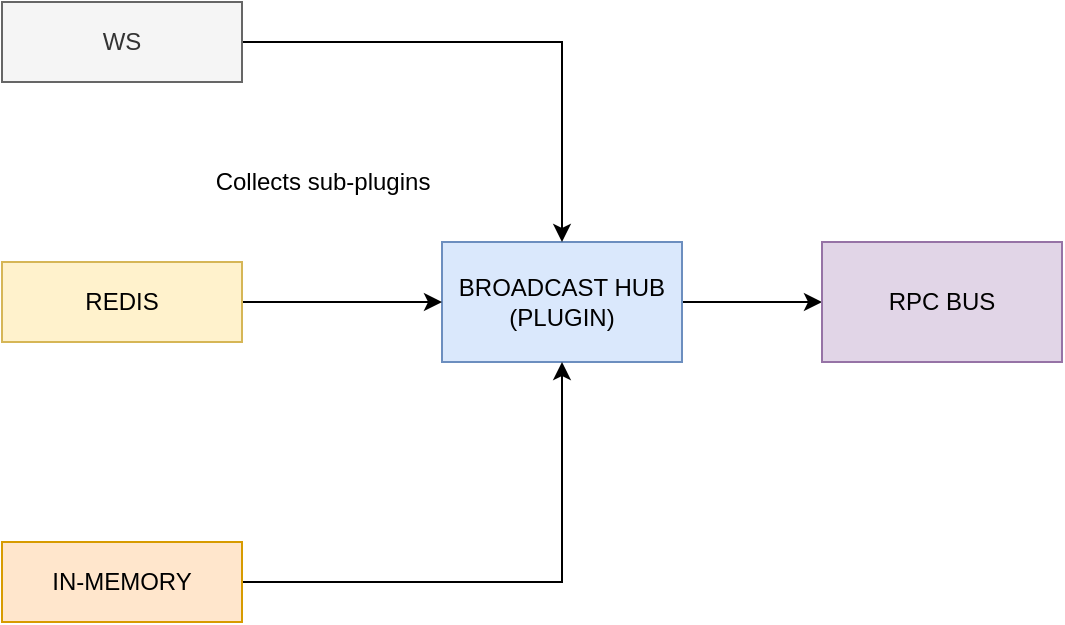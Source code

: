 <mxfile version="14.5.1" type="device"><diagram id="fD2kwGC0DAS2S_q_IsmE" name="Page-1"><mxGraphModel dx="1330" dy="905" grid="1" gridSize="10" guides="1" tooltips="1" connect="1" arrows="1" fold="1" page="1" pageScale="1" pageWidth="1920" pageHeight="1200" math="0" shadow="0"><root><mxCell id="0"/><mxCell id="1" parent="0"/><mxCell id="y4MLTYBancT3lkQri0nA-9" style="edgeStyle=orthogonalEdgeStyle;rounded=0;orthogonalLoop=1;jettySize=auto;html=1;exitX=1;exitY=0.5;exitDx=0;exitDy=0;" edge="1" parent="1" source="y4MLTYBancT3lkQri0nA-1"><mxGeometry relative="1" as="geometry"><mxPoint x="620" y="440" as="targetPoint"/></mxGeometry></mxCell><mxCell id="y4MLTYBancT3lkQri0nA-1" value="BROADCAST HUB (PLUGIN)" style="rounded=0;whiteSpace=wrap;html=1;fillColor=#dae8fc;strokeColor=#6c8ebf;" vertex="1" parent="1"><mxGeometry x="430" y="410" width="120" height="60" as="geometry"/></mxCell><mxCell id="y4MLTYBancT3lkQri0nA-5" style="edgeStyle=orthogonalEdgeStyle;rounded=0;orthogonalLoop=1;jettySize=auto;html=1;exitX=1;exitY=0.5;exitDx=0;exitDy=0;entryX=0.5;entryY=0;entryDx=0;entryDy=0;" edge="1" parent="1" source="y4MLTYBancT3lkQri0nA-2" target="y4MLTYBancT3lkQri0nA-1"><mxGeometry relative="1" as="geometry"/></mxCell><mxCell id="y4MLTYBancT3lkQri0nA-2" value="WS" style="rounded=0;whiteSpace=wrap;html=1;fillColor=#f5f5f5;strokeColor=#666666;fontColor=#333333;" vertex="1" parent="1"><mxGeometry x="210" y="290" width="120" height="40" as="geometry"/></mxCell><mxCell id="y4MLTYBancT3lkQri0nA-6" style="edgeStyle=orthogonalEdgeStyle;rounded=0;orthogonalLoop=1;jettySize=auto;html=1;exitX=1;exitY=0.5;exitDx=0;exitDy=0;entryX=0;entryY=0.5;entryDx=0;entryDy=0;" edge="1" parent="1" source="y4MLTYBancT3lkQri0nA-3" target="y4MLTYBancT3lkQri0nA-1"><mxGeometry relative="1" as="geometry"/></mxCell><mxCell id="y4MLTYBancT3lkQri0nA-3" value="REDIS" style="rounded=0;whiteSpace=wrap;html=1;fillColor=#fff2cc;strokeColor=#d6b656;" vertex="1" parent="1"><mxGeometry x="210" y="420" width="120" height="40" as="geometry"/></mxCell><mxCell id="y4MLTYBancT3lkQri0nA-7" style="edgeStyle=orthogonalEdgeStyle;rounded=0;orthogonalLoop=1;jettySize=auto;html=1;exitX=1;exitY=0.5;exitDx=0;exitDy=0;entryX=0.5;entryY=1;entryDx=0;entryDy=0;" edge="1" parent="1" source="y4MLTYBancT3lkQri0nA-4" target="y4MLTYBancT3lkQri0nA-1"><mxGeometry relative="1" as="geometry"/></mxCell><mxCell id="y4MLTYBancT3lkQri0nA-4" value="IN-MEMORY" style="rounded=0;whiteSpace=wrap;html=1;fillColor=#ffe6cc;strokeColor=#d79b00;" vertex="1" parent="1"><mxGeometry x="210" y="560" width="120" height="40" as="geometry"/></mxCell><mxCell id="y4MLTYBancT3lkQri0nA-8" value="Collects sub-plugins" style="text;html=1;align=center;verticalAlign=middle;resizable=0;points=[];autosize=1;" vertex="1" parent="1"><mxGeometry x="310" y="370" width="120" height="20" as="geometry"/></mxCell><mxCell id="y4MLTYBancT3lkQri0nA-10" value="RPC BUS" style="rounded=0;whiteSpace=wrap;html=1;fillColor=#e1d5e7;strokeColor=#9673a6;" vertex="1" parent="1"><mxGeometry x="620" y="410" width="120" height="60" as="geometry"/></mxCell></root></mxGraphModel></diagram></mxfile>
